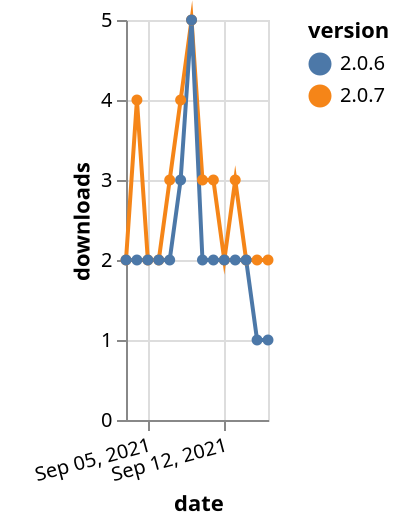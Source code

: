 {"$schema": "https://vega.github.io/schema/vega-lite/v5.json", "description": "A simple bar chart with embedded data.", "data": {"values": [{"date": "2021-09-03", "total": 2391, "delta": 2, "version": "2.0.7"}, {"date": "2021-09-04", "total": 2395, "delta": 4, "version": "2.0.7"}, {"date": "2021-09-05", "total": 2397, "delta": 2, "version": "2.0.7"}, {"date": "2021-09-06", "total": 2399, "delta": 2, "version": "2.0.7"}, {"date": "2021-09-07", "total": 2402, "delta": 3, "version": "2.0.7"}, {"date": "2021-09-08", "total": 2406, "delta": 4, "version": "2.0.7"}, {"date": "2021-09-09", "total": 2411, "delta": 5, "version": "2.0.7"}, {"date": "2021-09-10", "total": 2414, "delta": 3, "version": "2.0.7"}, {"date": "2021-09-11", "total": 2417, "delta": 3, "version": "2.0.7"}, {"date": "2021-09-12", "total": 2419, "delta": 2, "version": "2.0.7"}, {"date": "2021-09-13", "total": 2422, "delta": 3, "version": "2.0.7"}, {"date": "2021-09-14", "total": 2424, "delta": 2, "version": "2.0.7"}, {"date": "2021-09-15", "total": 2426, "delta": 2, "version": "2.0.7"}, {"date": "2021-09-16", "total": 2428, "delta": 2, "version": "2.0.7"}, {"date": "2021-09-03", "total": 2934, "delta": 2, "version": "2.0.6"}, {"date": "2021-09-04", "total": 2936, "delta": 2, "version": "2.0.6"}, {"date": "2021-09-05", "total": 2938, "delta": 2, "version": "2.0.6"}, {"date": "2021-09-06", "total": 2940, "delta": 2, "version": "2.0.6"}, {"date": "2021-09-07", "total": 2942, "delta": 2, "version": "2.0.6"}, {"date": "2021-09-08", "total": 2945, "delta": 3, "version": "2.0.6"}, {"date": "2021-09-09", "total": 2950, "delta": 5, "version": "2.0.6"}, {"date": "2021-09-10", "total": 2952, "delta": 2, "version": "2.0.6"}, {"date": "2021-09-11", "total": 2954, "delta": 2, "version": "2.0.6"}, {"date": "2021-09-12", "total": 2956, "delta": 2, "version": "2.0.6"}, {"date": "2021-09-13", "total": 2958, "delta": 2, "version": "2.0.6"}, {"date": "2021-09-14", "total": 2960, "delta": 2, "version": "2.0.6"}, {"date": "2021-09-15", "total": 2961, "delta": 1, "version": "2.0.6"}, {"date": "2021-09-16", "total": 2962, "delta": 1, "version": "2.0.6"}]}, "width": "container", "mark": {"type": "line", "point": {"filled": true}}, "encoding": {"x": {"field": "date", "type": "temporal", "timeUnit": "yearmonthdate", "title": "date", "axis": {"labelAngle": -15}}, "y": {"field": "delta", "type": "quantitative", "title": "downloads"}, "color": {"field": "version", "type": "nominal"}, "tooltip": {"field": "delta"}}}